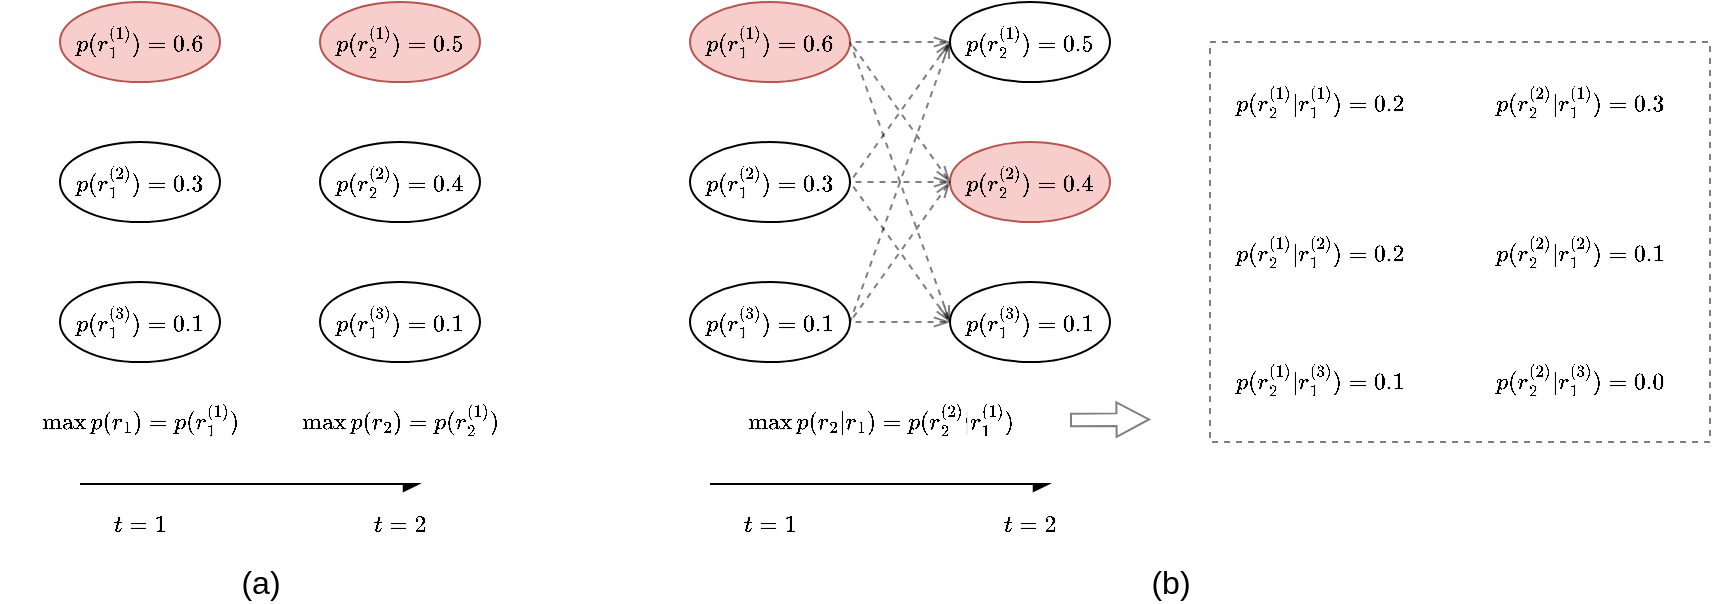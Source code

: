 <mxfile version="16.2.2" type="github">
  <diagram id="9NOF9pIbijMmcDffAA9m" name="Page-1">
    <mxGraphModel dx="2201" dy="921" grid="1" gridSize="10" guides="1" tooltips="1" connect="1" arrows="1" fold="1" page="1" pageScale="1" pageWidth="850" pageHeight="1100" math="1" shadow="0">
      <root>
        <mxCell id="0" />
        <mxCell id="1" parent="0" />
        <mxCell id="eNLN1X___4Cwnm_M1iol-100" value="" style="rounded=0;whiteSpace=wrap;html=1;fontSize=10;dashed=1;fillColor=none;strokeColor=#000000;opacity=50;" parent="1" vertex="1">
          <mxGeometry x="435" y="610" width="250" height="200" as="geometry" />
        </mxCell>
        <mxCell id="eNLN1X___4Cwnm_M1iol-56" value="&lt;font style=&quot;font-size: 10px&quot;&gt;$$p(r_1^{(1)})=0.6$$&lt;/font&gt;" style="ellipse;whiteSpace=wrap;html=1;fillColor=#f8cecc;strokeColor=#b85450;" parent="1" vertex="1">
          <mxGeometry x="-140" y="590" width="80" height="40" as="geometry" />
        </mxCell>
        <mxCell id="eNLN1X___4Cwnm_M1iol-57" value="&lt;font style=&quot;font-size: 10px&quot;&gt;$$p(r_1^{(2)})=0.3$$&lt;/font&gt;" style="ellipse;whiteSpace=wrap;html=1;" parent="1" vertex="1">
          <mxGeometry x="-140" y="660" width="80" height="40" as="geometry" />
        </mxCell>
        <mxCell id="eNLN1X___4Cwnm_M1iol-58" value="&lt;font style=&quot;font-size: 10px&quot;&gt;$$p(r_1^{(3)})=0.1$$&lt;/font&gt;" style="ellipse;whiteSpace=wrap;html=1;" parent="1" vertex="1">
          <mxGeometry x="-140" y="730" width="80" height="40" as="geometry" />
        </mxCell>
        <mxCell id="eNLN1X___4Cwnm_M1iol-59" value="&lt;font style=&quot;font-size: 10px&quot;&gt;$$p(r_2^{(1)})=0.5$$&lt;/font&gt;" style="ellipse;whiteSpace=wrap;html=1;fillColor=#f8cecc;strokeColor=#b85450;" parent="1" vertex="1">
          <mxGeometry x="-10" y="590" width="80" height="40" as="geometry" />
        </mxCell>
        <mxCell id="eNLN1X___4Cwnm_M1iol-60" value="&lt;font style=&quot;font-size: 10px&quot;&gt;$$p(r_2^{(2)})=0.4$$&lt;/font&gt;" style="ellipse;whiteSpace=wrap;html=1;" parent="1" vertex="1">
          <mxGeometry x="-10" y="660" width="80" height="40" as="geometry" />
        </mxCell>
        <mxCell id="eNLN1X___4Cwnm_M1iol-61" value="&lt;font style=&quot;font-size: 10px&quot;&gt;$$p(r_1^{(3)})=0.1$$&lt;/font&gt;" style="ellipse;whiteSpace=wrap;html=1;" parent="1" vertex="1">
          <mxGeometry x="-10" y="730" width="80" height="40" as="geometry" />
        </mxCell>
        <mxCell id="eNLN1X___4Cwnm_M1iol-62" value="&lt;font style=&quot;font-size: 10px&quot;&gt;$$p(r_1^{(1)})=0.6$$&lt;/font&gt;" style="ellipse;whiteSpace=wrap;html=1;fillColor=#f8cecc;strokeColor=#b85450;" parent="1" vertex="1">
          <mxGeometry x="175" y="590" width="80" height="40" as="geometry" />
        </mxCell>
        <mxCell id="eNLN1X___4Cwnm_M1iol-63" value="&lt;font style=&quot;font-size: 10px&quot;&gt;$$p(r_1^{(2)})=0.3$$&lt;/font&gt;" style="ellipse;whiteSpace=wrap;html=1;" parent="1" vertex="1">
          <mxGeometry x="175" y="660" width="80" height="40" as="geometry" />
        </mxCell>
        <mxCell id="eNLN1X___4Cwnm_M1iol-64" value="&lt;font style=&quot;font-size: 10px&quot;&gt;$$p(r_1^{(3)})=0.1$$&lt;/font&gt;" style="ellipse;whiteSpace=wrap;html=1;" parent="1" vertex="1">
          <mxGeometry x="175" y="730" width="80" height="40" as="geometry" />
        </mxCell>
        <mxCell id="eNLN1X___4Cwnm_M1iol-65" value="&lt;font style=&quot;font-size: 10px&quot;&gt;$$p(r_2^{(1)})=0.5$$&lt;/font&gt;" style="ellipse;whiteSpace=wrap;html=1;" parent="1" vertex="1">
          <mxGeometry x="305" y="590" width="80" height="40" as="geometry" />
        </mxCell>
        <mxCell id="eNLN1X___4Cwnm_M1iol-66" value="&lt;font style=&quot;font-size: 10px&quot;&gt;$$p(r_2^{(2)})=0.4$$&lt;/font&gt;" style="ellipse;whiteSpace=wrap;html=1;fillColor=#f8cecc;strokeColor=#b85450;" parent="1" vertex="1">
          <mxGeometry x="305" y="660" width="80" height="40" as="geometry" />
        </mxCell>
        <mxCell id="eNLN1X___4Cwnm_M1iol-67" value="&lt;font style=&quot;font-size: 10px&quot;&gt;$$p(r_1^{(3)})=0.1$$&lt;/font&gt;" style="ellipse;whiteSpace=wrap;html=1;" parent="1" vertex="1">
          <mxGeometry x="305" y="730" width="80" height="40" as="geometry" />
        </mxCell>
        <mxCell id="eNLN1X___4Cwnm_M1iol-68" value="" style="endArrow=none;html=1;rounded=0;dashed=1;fontSize=10;strokeColor=default;opacity=50;exitX=0;exitY=0.5;exitDx=0;exitDy=0;entryX=1;entryY=0.5;entryDx=0;entryDy=0;startArrow=openThin;startFill=0;" parent="1" source="eNLN1X___4Cwnm_M1iol-65" target="eNLN1X___4Cwnm_M1iol-62" edge="1">
          <mxGeometry width="50" height="50" relative="1" as="geometry">
            <mxPoint x="305" y="610" as="sourcePoint" />
            <mxPoint x="425" y="660" as="targetPoint" />
          </mxGeometry>
        </mxCell>
        <mxCell id="eNLN1X___4Cwnm_M1iol-69" value="" style="endArrow=none;html=1;rounded=0;dashed=1;fontSize=10;strokeColor=default;opacity=50;exitX=0;exitY=0.5;exitDx=0;exitDy=0;entryX=1;entryY=0.5;entryDx=0;entryDy=0;startArrow=openThin;startFill=0;" parent="1" source="eNLN1X___4Cwnm_M1iol-66" target="eNLN1X___4Cwnm_M1iol-62" edge="1">
          <mxGeometry width="50" height="50" relative="1" as="geometry">
            <mxPoint x="475" y="610" as="sourcePoint" />
            <mxPoint x="425" y="660" as="targetPoint" />
          </mxGeometry>
        </mxCell>
        <mxCell id="eNLN1X___4Cwnm_M1iol-70" value="" style="endArrow=none;html=1;rounded=0;dashed=1;fontSize=10;strokeColor=default;opacity=50;exitX=0;exitY=0.5;exitDx=0;exitDy=0;entryX=1;entryY=0.5;entryDx=0;entryDy=0;startArrow=openThin;startFill=0;" parent="1" source="eNLN1X___4Cwnm_M1iol-67" target="eNLN1X___4Cwnm_M1iol-62" edge="1">
          <mxGeometry width="50" height="50" relative="1" as="geometry">
            <mxPoint x="475" y="610" as="sourcePoint" />
            <mxPoint x="425" y="660" as="targetPoint" />
          </mxGeometry>
        </mxCell>
        <mxCell id="eNLN1X___4Cwnm_M1iol-72" value="" style="endArrow=none;html=1;rounded=0;dashed=1;fontSize=10;strokeColor=default;opacity=50;exitX=0;exitY=0.5;exitDx=0;exitDy=0;entryX=1;entryY=0.5;entryDx=0;entryDy=0;startArrow=openThin;startFill=0;" parent="1" source="eNLN1X___4Cwnm_M1iol-65" target="eNLN1X___4Cwnm_M1iol-63" edge="1">
          <mxGeometry width="50" height="50" relative="1" as="geometry">
            <mxPoint x="475" y="610" as="sourcePoint" />
            <mxPoint x="425" y="660" as="targetPoint" />
          </mxGeometry>
        </mxCell>
        <mxCell id="eNLN1X___4Cwnm_M1iol-73" value="" style="endArrow=none;html=1;rounded=0;dashed=1;fontSize=10;strokeColor=default;opacity=50;exitX=0;exitY=0.5;exitDx=0;exitDy=0;entryX=1;entryY=0.5;entryDx=0;entryDy=0;startArrow=openThin;startFill=0;" parent="1" source="eNLN1X___4Cwnm_M1iol-66" target="eNLN1X___4Cwnm_M1iol-63" edge="1">
          <mxGeometry width="50" height="50" relative="1" as="geometry">
            <mxPoint x="475" y="610" as="sourcePoint" />
            <mxPoint x="425" y="660" as="targetPoint" />
          </mxGeometry>
        </mxCell>
        <mxCell id="eNLN1X___4Cwnm_M1iol-74" value="" style="endArrow=none;html=1;rounded=0;dashed=1;fontSize=10;strokeColor=default;opacity=50;exitX=0;exitY=0.5;exitDx=0;exitDy=0;entryX=1;entryY=0.5;entryDx=0;entryDy=0;startArrow=openThin;startFill=0;" parent="1" source="eNLN1X___4Cwnm_M1iol-67" target="eNLN1X___4Cwnm_M1iol-63" edge="1">
          <mxGeometry width="50" height="50" relative="1" as="geometry">
            <mxPoint x="475" y="610" as="sourcePoint" />
            <mxPoint x="425" y="660" as="targetPoint" />
          </mxGeometry>
        </mxCell>
        <mxCell id="eNLN1X___4Cwnm_M1iol-75" value="" style="endArrow=none;html=1;rounded=0;dashed=1;fontSize=10;strokeColor=default;opacity=50;exitX=0;exitY=0.5;exitDx=0;exitDy=0;entryX=1;entryY=0.5;entryDx=0;entryDy=0;startArrow=openThin;startFill=0;" parent="1" source="eNLN1X___4Cwnm_M1iol-65" target="eNLN1X___4Cwnm_M1iol-64" edge="1">
          <mxGeometry width="50" height="50" relative="1" as="geometry">
            <mxPoint x="475" y="710" as="sourcePoint" />
            <mxPoint x="425" y="760" as="targetPoint" />
          </mxGeometry>
        </mxCell>
        <mxCell id="eNLN1X___4Cwnm_M1iol-76" value="" style="endArrow=none;html=1;rounded=0;dashed=1;fontSize=10;strokeColor=default;opacity=50;exitX=0;exitY=0.5;exitDx=0;exitDy=0;entryX=1;entryY=0.5;entryDx=0;entryDy=0;startArrow=openThin;startFill=0;" parent="1" source="eNLN1X___4Cwnm_M1iol-66" target="eNLN1X___4Cwnm_M1iol-64" edge="1">
          <mxGeometry width="50" height="50" relative="1" as="geometry">
            <mxPoint x="475" y="710" as="sourcePoint" />
            <mxPoint x="425" y="760" as="targetPoint" />
          </mxGeometry>
        </mxCell>
        <mxCell id="eNLN1X___4Cwnm_M1iol-77" value="" style="endArrow=none;html=1;rounded=0;dashed=1;fontSize=10;strokeColor=default;opacity=50;exitX=0;exitY=0.5;exitDx=0;exitDy=0;entryX=1;entryY=0.5;entryDx=0;entryDy=0;startArrow=openThin;startFill=0;" parent="1" source="eNLN1X___4Cwnm_M1iol-67" target="eNLN1X___4Cwnm_M1iol-64" edge="1">
          <mxGeometry width="50" height="50" relative="1" as="geometry">
            <mxPoint x="475" y="710" as="sourcePoint" />
            <mxPoint x="425" y="760" as="targetPoint" />
          </mxGeometry>
        </mxCell>
        <mxCell id="eNLN1X___4Cwnm_M1iol-79" value="$$\max p(r_1)=p(r_1^{(1)})$$" style="text;html=1;align=center;verticalAlign=middle;resizable=0;points=[];autosize=1;strokeColor=none;fillColor=none;fontSize=10;" parent="1" vertex="1">
          <mxGeometry x="-170" y="789" width="140" height="20" as="geometry" />
        </mxCell>
        <mxCell id="eNLN1X___4Cwnm_M1iol-82" value="" style="endArrow=none;html=1;rounded=0;fontSize=10;strokeColor=#000000;startArrow=async;startFill=1;" parent="1" edge="1">
          <mxGeometry width="50" height="50" relative="1" as="geometry">
            <mxPoint x="40" y="831" as="sourcePoint" />
            <mxPoint x="-130" y="831" as="targetPoint" />
          </mxGeometry>
        </mxCell>
        <mxCell id="eNLN1X___4Cwnm_M1iol-83" value="$$t=1$$" style="text;html=1;align=center;verticalAlign=middle;resizable=0;points=[];autosize=1;strokeColor=none;fillColor=none;fontSize=10;" parent="1" vertex="1">
          <mxGeometry x="-125" y="841" width="50" height="20" as="geometry" />
        </mxCell>
        <mxCell id="eNLN1X___4Cwnm_M1iol-84" value="$$\max p(r_2)=p(r_2^{(1)})$$" style="text;html=1;align=center;verticalAlign=middle;resizable=0;points=[];autosize=1;strokeColor=none;fillColor=none;fontSize=10;" parent="1" vertex="1">
          <mxGeometry x="-40" y="789" width="140" height="20" as="geometry" />
        </mxCell>
        <mxCell id="eNLN1X___4Cwnm_M1iol-85" value="$$t=2$$" style="text;html=1;align=center;verticalAlign=middle;resizable=0;points=[];autosize=1;strokeColor=none;fillColor=none;fontSize=10;" parent="1" vertex="1">
          <mxGeometry x="5" y="841" width="50" height="20" as="geometry" />
        </mxCell>
        <mxCell id="eNLN1X___4Cwnm_M1iol-89" value="" style="endArrow=none;html=1;rounded=0;fontSize=10;strokeColor=#000000;startArrow=async;startFill=1;" parent="1" edge="1">
          <mxGeometry width="50" height="50" relative="1" as="geometry">
            <mxPoint x="355" y="831" as="sourcePoint" />
            <mxPoint x="185" y="831" as="targetPoint" />
          </mxGeometry>
        </mxCell>
        <mxCell id="eNLN1X___4Cwnm_M1iol-90" value="$$t=1$$" style="text;html=1;align=center;verticalAlign=middle;resizable=0;points=[];autosize=1;strokeColor=none;fillColor=none;fontSize=10;" parent="1" vertex="1">
          <mxGeometry x="190" y="841" width="50" height="20" as="geometry" />
        </mxCell>
        <mxCell id="eNLN1X___4Cwnm_M1iol-91" value="$$t=2$$" style="text;html=1;align=center;verticalAlign=middle;resizable=0;points=[];autosize=1;strokeColor=none;fillColor=none;fontSize=10;" parent="1" vertex="1">
          <mxGeometry x="320" y="841" width="50" height="20" as="geometry" />
        </mxCell>
        <mxCell id="eNLN1X___4Cwnm_M1iol-92" value="$$\max p(r_2|r_1)=p(r_2^{(2)}|r_1^{(1)})$$" style="text;html=1;align=center;verticalAlign=middle;resizable=0;points=[];autosize=1;strokeColor=none;fillColor=none;fontSize=10;" parent="1" vertex="1">
          <mxGeometry x="170" y="789" width="200" height="20" as="geometry" />
        </mxCell>
        <mxCell id="eNLN1X___4Cwnm_M1iol-93" value="$$p(r_2^{(1)}|r_1^{(1)})=0.2$$" style="text;html=1;align=center;verticalAlign=middle;resizable=0;points=[];autosize=1;strokeColor=none;fillColor=none;fontSize=10;" parent="1" vertex="1">
          <mxGeometry x="415" y="630" width="150" height="20" as="geometry" />
        </mxCell>
        <mxCell id="eNLN1X___4Cwnm_M1iol-94" value="$$p(r_2^{(1)}|r_1^{(2)})=0.2$$" style="text;html=1;align=center;verticalAlign=middle;resizable=0;points=[];autosize=1;strokeColor=none;fillColor=none;fontSize=10;" parent="1" vertex="1">
          <mxGeometry x="415" y="705" width="150" height="20" as="geometry" />
        </mxCell>
        <mxCell id="eNLN1X___4Cwnm_M1iol-95" value="$$p(r_2^{(1)}|r_1^{(3)})=0.1$$" style="text;html=1;align=center;verticalAlign=middle;resizable=0;points=[];autosize=1;strokeColor=none;fillColor=none;fontSize=10;" parent="1" vertex="1">
          <mxGeometry x="415" y="769" width="150" height="20" as="geometry" />
        </mxCell>
        <mxCell id="eNLN1X___4Cwnm_M1iol-96" value="$$p(r_2^{(2)}|r_1^{(1)})=0.3$$" style="text;html=1;align=center;verticalAlign=middle;resizable=0;points=[];autosize=1;strokeColor=none;fillColor=none;fontSize=10;" parent="1" vertex="1">
          <mxGeometry x="545" y="630" width="150" height="20" as="geometry" />
        </mxCell>
        <mxCell id="eNLN1X___4Cwnm_M1iol-97" value="$$p(r_2^{(2)}|r_1^{(2)})=0.1$$" style="text;html=1;align=center;verticalAlign=middle;resizable=0;points=[];autosize=1;strokeColor=none;fillColor=none;fontSize=10;" parent="1" vertex="1">
          <mxGeometry x="545" y="705" width="150" height="20" as="geometry" />
        </mxCell>
        <mxCell id="eNLN1X___4Cwnm_M1iol-98" value="$$p(r_2^{(2)}|r_1^{(3)})=0.0$$" style="text;html=1;align=center;verticalAlign=middle;resizable=0;points=[];autosize=1;strokeColor=none;fillColor=none;fontSize=10;" parent="1" vertex="1">
          <mxGeometry x="545" y="769" width="150" height="20" as="geometry" />
        </mxCell>
        <mxCell id="eNLN1X___4Cwnm_M1iol-101" value="" style="shape=flexArrow;endArrow=classic;html=1;rounded=0;fontSize=10;width=6.286;endSize=5.086;endWidth=10;opacity=50;" parent="1" edge="1">
          <mxGeometry width="50" height="50" relative="1" as="geometry">
            <mxPoint x="365" y="799" as="sourcePoint" />
            <mxPoint x="405" y="798.71" as="targetPoint" />
          </mxGeometry>
        </mxCell>
        <mxCell id="eNLN1X___4Cwnm_M1iol-102" value="&lt;font style=&quot;font-size: 16px&quot;&gt;(a)&lt;/font&gt;" style="text;html=1;align=center;verticalAlign=middle;resizable=0;points=[];autosize=1;strokeColor=none;fillColor=none;fontSize=10;" parent="1" vertex="1">
          <mxGeometry x="-60" y="870" width="40" height="20" as="geometry" />
        </mxCell>
        <mxCell id="eNLN1X___4Cwnm_M1iol-103" value="&lt;font style=&quot;font-size: 16px&quot;&gt;(b)&lt;/font&gt;" style="text;html=1;align=center;verticalAlign=middle;resizable=0;points=[];autosize=1;strokeColor=none;fillColor=none;fontSize=10;" parent="1" vertex="1">
          <mxGeometry x="395" y="870" width="40" height="20" as="geometry" />
        </mxCell>
      </root>
    </mxGraphModel>
  </diagram>
</mxfile>
